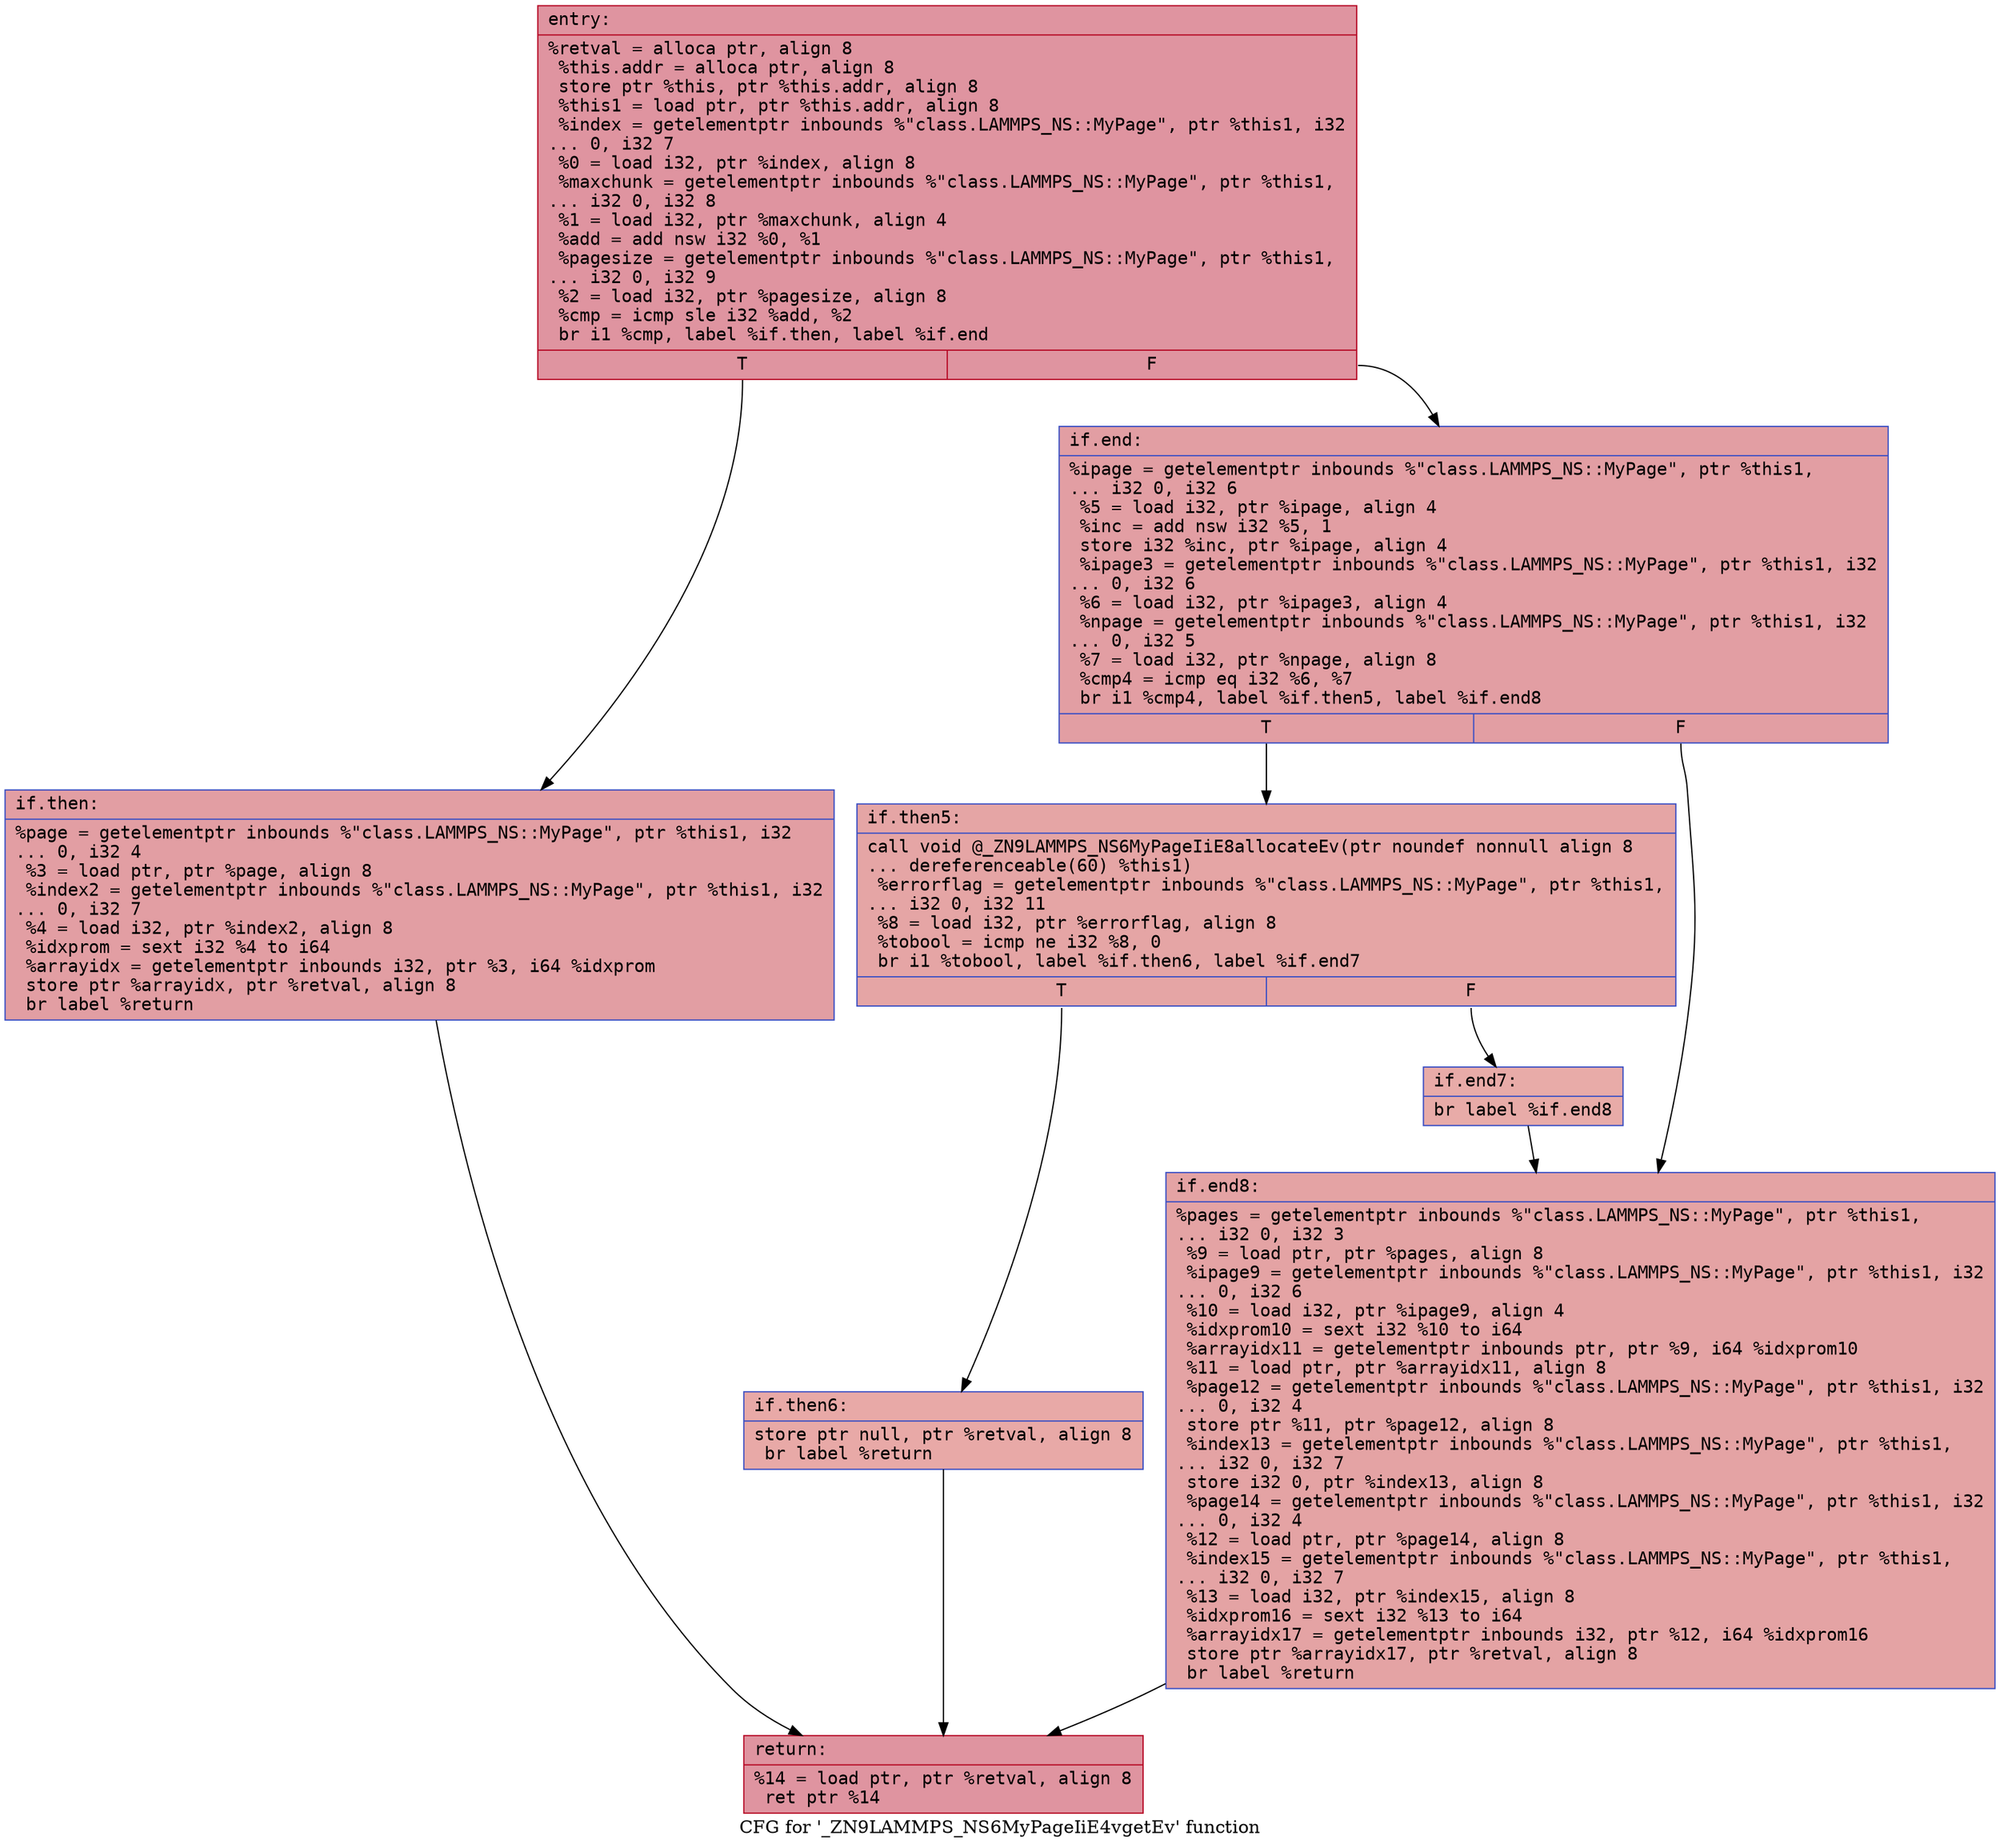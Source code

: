 digraph "CFG for '_ZN9LAMMPS_NS6MyPageIiE4vgetEv' function" {
	label="CFG for '_ZN9LAMMPS_NS6MyPageIiE4vgetEv' function";

	Node0x55e65b44bb80 [shape=record,color="#b70d28ff", style=filled, fillcolor="#b70d2870" fontname="Courier",label="{entry:\l|  %retval = alloca ptr, align 8\l  %this.addr = alloca ptr, align 8\l  store ptr %this, ptr %this.addr, align 8\l  %this1 = load ptr, ptr %this.addr, align 8\l  %index = getelementptr inbounds %\"class.LAMMPS_NS::MyPage\", ptr %this1, i32\l... 0, i32 7\l  %0 = load i32, ptr %index, align 8\l  %maxchunk = getelementptr inbounds %\"class.LAMMPS_NS::MyPage\", ptr %this1,\l... i32 0, i32 8\l  %1 = load i32, ptr %maxchunk, align 4\l  %add = add nsw i32 %0, %1\l  %pagesize = getelementptr inbounds %\"class.LAMMPS_NS::MyPage\", ptr %this1,\l... i32 0, i32 9\l  %2 = load i32, ptr %pagesize, align 8\l  %cmp = icmp sle i32 %add, %2\l  br i1 %cmp, label %if.then, label %if.end\l|{<s0>T|<s1>F}}"];
	Node0x55e65b44bb80:s0 -> Node0x55e65b44c310[tooltip="entry -> if.then\nProbability 50.00%" ];
	Node0x55e65b44bb80:s1 -> Node0x55e65b44c380[tooltip="entry -> if.end\nProbability 50.00%" ];
	Node0x55e65b44c310 [shape=record,color="#3d50c3ff", style=filled, fillcolor="#be242e70" fontname="Courier",label="{if.then:\l|  %page = getelementptr inbounds %\"class.LAMMPS_NS::MyPage\", ptr %this1, i32\l... 0, i32 4\l  %3 = load ptr, ptr %page, align 8\l  %index2 = getelementptr inbounds %\"class.LAMMPS_NS::MyPage\", ptr %this1, i32\l... 0, i32 7\l  %4 = load i32, ptr %index2, align 8\l  %idxprom = sext i32 %4 to i64\l  %arrayidx = getelementptr inbounds i32, ptr %3, i64 %idxprom\l  store ptr %arrayidx, ptr %retval, align 8\l  br label %return\l}"];
	Node0x55e65b44c310 -> Node0x55e65b450e90[tooltip="if.then -> return\nProbability 100.00%" ];
	Node0x55e65b44c380 [shape=record,color="#3d50c3ff", style=filled, fillcolor="#be242e70" fontname="Courier",label="{if.end:\l|  %ipage = getelementptr inbounds %\"class.LAMMPS_NS::MyPage\", ptr %this1,\l... i32 0, i32 6\l  %5 = load i32, ptr %ipage, align 4\l  %inc = add nsw i32 %5, 1\l  store i32 %inc, ptr %ipage, align 4\l  %ipage3 = getelementptr inbounds %\"class.LAMMPS_NS::MyPage\", ptr %this1, i32\l... 0, i32 6\l  %6 = load i32, ptr %ipage3, align 4\l  %npage = getelementptr inbounds %\"class.LAMMPS_NS::MyPage\", ptr %this1, i32\l... 0, i32 5\l  %7 = load i32, ptr %npage, align 8\l  %cmp4 = icmp eq i32 %6, %7\l  br i1 %cmp4, label %if.then5, label %if.end8\l|{<s0>T|<s1>F}}"];
	Node0x55e65b44c380:s0 -> Node0x55e65b4515c0[tooltip="if.end -> if.then5\nProbability 50.00%" ];
	Node0x55e65b44c380:s1 -> Node0x55e65b451640[tooltip="if.end -> if.end8\nProbability 50.00%" ];
	Node0x55e65b4515c0 [shape=record,color="#3d50c3ff", style=filled, fillcolor="#c5333470" fontname="Courier",label="{if.then5:\l|  call void @_ZN9LAMMPS_NS6MyPageIiE8allocateEv(ptr noundef nonnull align 8\l... dereferenceable(60) %this1)\l  %errorflag = getelementptr inbounds %\"class.LAMMPS_NS::MyPage\", ptr %this1,\l... i32 0, i32 11\l  %8 = load i32, ptr %errorflag, align 8\l  %tobool = icmp ne i32 %8, 0\l  br i1 %tobool, label %if.then6, label %if.end7\l|{<s0>T|<s1>F}}"];
	Node0x55e65b4515c0:s0 -> Node0x55e65b451e70[tooltip="if.then5 -> if.then6\nProbability 62.50%" ];
	Node0x55e65b4515c0:s1 -> Node0x55e65b451ef0[tooltip="if.then5 -> if.end7\nProbability 37.50%" ];
	Node0x55e65b451e70 [shape=record,color="#3d50c3ff", style=filled, fillcolor="#ca3b3770" fontname="Courier",label="{if.then6:\l|  store ptr null, ptr %retval, align 8\l  br label %return\l}"];
	Node0x55e65b451e70 -> Node0x55e65b450e90[tooltip="if.then6 -> return\nProbability 100.00%" ];
	Node0x55e65b451ef0 [shape=record,color="#3d50c3ff", style=filled, fillcolor="#cc403a70" fontname="Courier",label="{if.end7:\l|  br label %if.end8\l}"];
	Node0x55e65b451ef0 -> Node0x55e65b451640[tooltip="if.end7 -> if.end8\nProbability 100.00%" ];
	Node0x55e65b451640 [shape=record,color="#3d50c3ff", style=filled, fillcolor="#c32e3170" fontname="Courier",label="{if.end8:\l|  %pages = getelementptr inbounds %\"class.LAMMPS_NS::MyPage\", ptr %this1,\l... i32 0, i32 3\l  %9 = load ptr, ptr %pages, align 8\l  %ipage9 = getelementptr inbounds %\"class.LAMMPS_NS::MyPage\", ptr %this1, i32\l... 0, i32 6\l  %10 = load i32, ptr %ipage9, align 4\l  %idxprom10 = sext i32 %10 to i64\l  %arrayidx11 = getelementptr inbounds ptr, ptr %9, i64 %idxprom10\l  %11 = load ptr, ptr %arrayidx11, align 8\l  %page12 = getelementptr inbounds %\"class.LAMMPS_NS::MyPage\", ptr %this1, i32\l... 0, i32 4\l  store ptr %11, ptr %page12, align 8\l  %index13 = getelementptr inbounds %\"class.LAMMPS_NS::MyPage\", ptr %this1,\l... i32 0, i32 7\l  store i32 0, ptr %index13, align 8\l  %page14 = getelementptr inbounds %\"class.LAMMPS_NS::MyPage\", ptr %this1, i32\l... 0, i32 4\l  %12 = load ptr, ptr %page14, align 8\l  %index15 = getelementptr inbounds %\"class.LAMMPS_NS::MyPage\", ptr %this1,\l... i32 0, i32 7\l  %13 = load i32, ptr %index15, align 8\l  %idxprom16 = sext i32 %13 to i64\l  %arrayidx17 = getelementptr inbounds i32, ptr %12, i64 %idxprom16\l  store ptr %arrayidx17, ptr %retval, align 8\l  br label %return\l}"];
	Node0x55e65b451640 -> Node0x55e65b450e90[tooltip="if.end8 -> return\nProbability 100.00%" ];
	Node0x55e65b450e90 [shape=record,color="#b70d28ff", style=filled, fillcolor="#b70d2870" fontname="Courier",label="{return:\l|  %14 = load ptr, ptr %retval, align 8\l  ret ptr %14\l}"];
}
